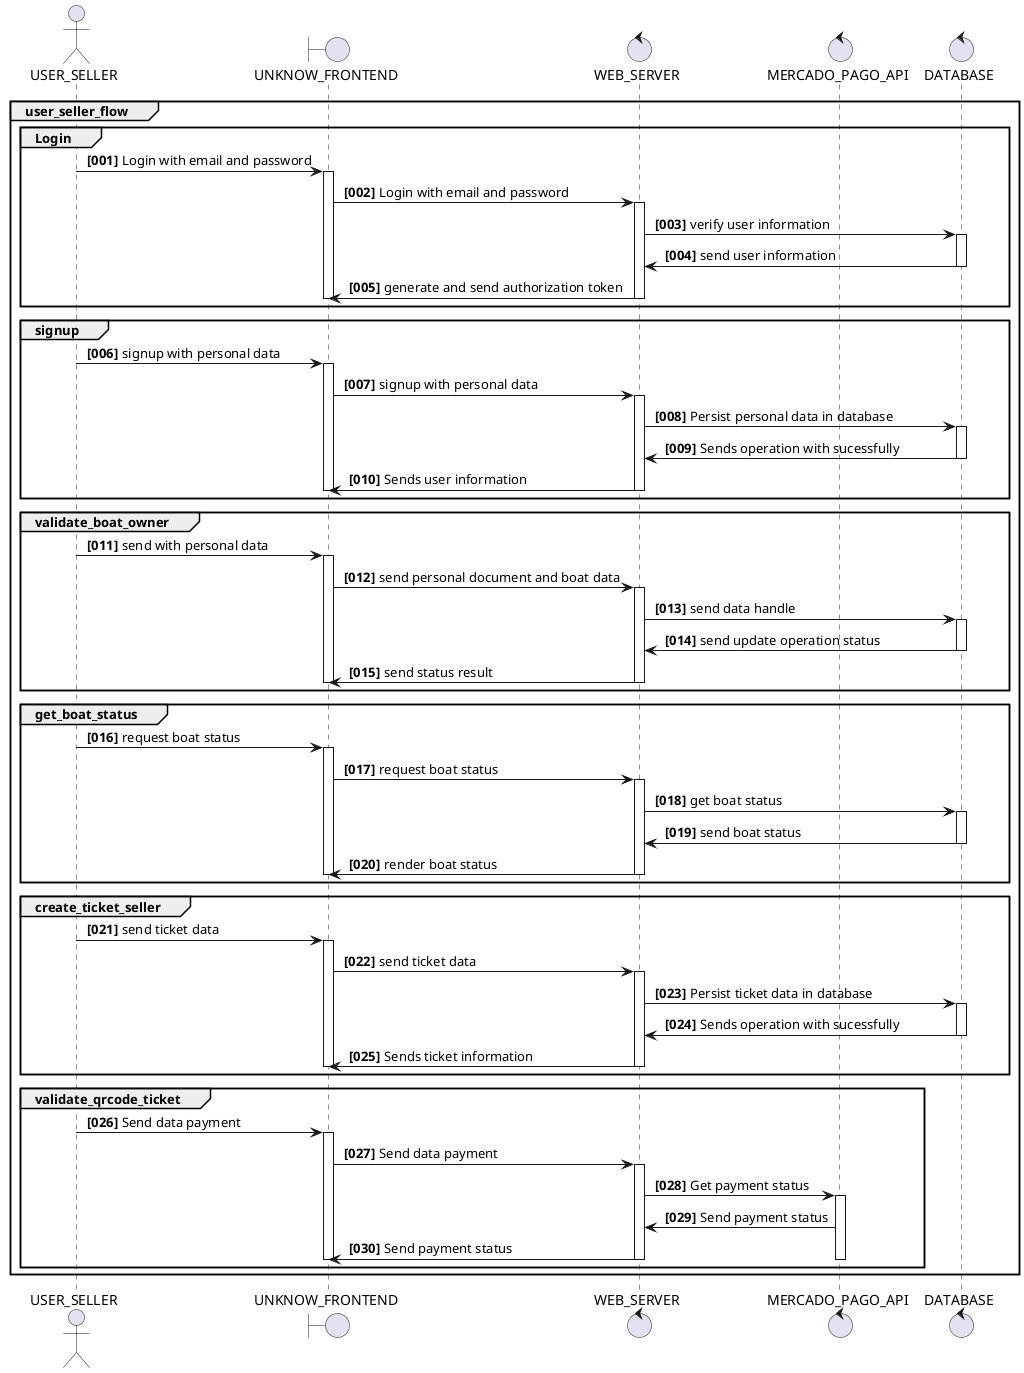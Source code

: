 @startuml

actor USER_SELLER

boundary UNKNOW_FRONTEND

control WEB_SERVER
control MERCADO_PAGO_API
control DATABASE

autonumber "<b> [000]"


/'
 USER_SELLER Flow ->
'/

group user_seller_flow

  group Login
      USER_SELLER -> UNKNOW_FRONTEND: Login with email and password
      activate UNKNOW_FRONTEND
      UNKNOW_FRONTEND -> WEB_SERVER: Login with email and password
      activate WEB_SERVER
      WEB_SERVER -> DATABASE: verify user information
      activate DATABASE
      DATABASE -> WEB_SERVER: send user information
      deactivate DATABASE
      WEB_SERVER -> UNKNOW_FRONTEND: generate and send authorization token
      deactivate UNKNOW_FRONTEND
      deactivate WEB_SERVER
  end

  group signup
      USER_SELLER -> UNKNOW_FRONTEND: signup with personal data
      activate UNKNOW_FRONTEND
      UNKNOW_FRONTEND -> WEB_SERVER: signup with personal data
      activate WEB_SERVER
      WEB_SERVER -> DATABASE: Persist personal data in database
      activate DATABASE
      DATABASE -> WEB_SERVER: Sends operation with sucessfully
      deactivate DATABASE
      WEB_SERVER -> UNKNOW_FRONTEND: Sends user information
      deactivate UNKNOW_FRONTEND
      deactivate WEB_SERVER

      /'
        Should persist following data in database:
        BodyRequest {
          email: string,
          firstName: string,
          lastName: string,,
          cpf: number,
          phoneNumber?: number, 
          birthdate: string,
          gender?: string,
          address{
            postalCode: string,
            complement: string,
            state: string,
            city: string,
            number: string,
            neighborhood: string,
            street: string,
          } 
        }

      '/
  end

  group validate_boat_owner
    USER_SELLER -> UNKNOW_FRONTEND: send with personal data
    activate UNKNOW_FRONTEND
    UNKNOW_FRONTEND -> WEB_SERVER: send personal document and boat data
    activate WEB_SERVER
    WEB_SERVER -> DATABASE: send data handle
    activate DATABASE
    DATABASE -> WEB_SERVER: send update operation status
    deactivate DATABASE
    WEB_SERVER -> UNKNOW_FRONTEND: send status result
    deactivate WEB_SERVER
    deactivate UNKNOW_FRONTEND

     /'
        Should persist following data in database:
        BodyRequest {
          CNPJ: string;
          document:{
            Type: 'RG'|'CNH';
            Front: 'string';
            Back: 'string';
            Selfie: 'string';
          },
          boat{
            IMO: number;
            name: string;
            subscription: string;
            flag: 'type UF';
          },
        }

      '/
  end

  group get_boat_status
    USER_SELLER -> UNKNOW_FRONTEND: request boat status
    activate UNKNOW_FRONTEND
    UNKNOW_FRONTEND -> WEB_SERVER: request boat status
    activate WEB_SERVER
    WEB_SERVER -> DATABASE: get boat status
    activate DATABASE
    DATABASE -> WEB_SERVER: send boat status
    deactivate DATABASE
    WEB_SERVER -> UNKNOW_FRONTEND: render boat status
    deactivate WEB_SERVER
    deactivate UNKNOW_FRONTEND

  end

  /'
    group add_method_payment
      USER_SELLER -> UNKNOW_FRONTEND: payment information 
      activate UNKNOW_FRONTEND 
      UNKNOW_FRONTEND -> WEB_SERVER: payment information  
      activate WEB_SERVER
      WEB_SERVER -> DATABASE: Persist payment information in the database 
      activate DATABASE
      DATABASE -> WEB_SERVER: send update operation status
      deactivate DATABASE
      WEB_SERVER -> UNKNOW_FRONTEND: Sends operation with sucessfully
      deactivate WEB_SERVER
      deactivate UNKNOW_FRONTEND

    end
  '/
  
  group create_ticket_seller
    USER_SELLER -> UNKNOW_FRONTEND: send ticket data
    activate UNKNOW_FRONTEND
    UNKNOW_FRONTEND -> WEB_SERVER: send ticket data
    activate WEB_SERVER
    WEB_SERVER -> DATABASE: Persist ticket data in database
    activate DATABASE
    DATABASE -> WEB_SERVER: Sends operation with sucessfully
    deactivate DATABASE
    WEB_SERVER -> UNKNOW_FRONTEND: Sends ticket information
    deactivate WEB_SERVER
    deactivate UNKNOW_FRONTEND

     /'
        Should persist following data in database:
        BodyRequest {
          acomodacao_nome: string;
          cidade_destino: string;
          cidade_origem: string;
          dt_chegada: date;
          dt_modificacao: date;
          dt_registro: date;
          dt_saida: date;
          embarcacao_nome: string;
          embarcacao_telefone: number;
          imagem_url: string;
          quantidade_restante: number;
          valor_alimentacao: number;
          valor_transporte: number;
        }
      '/

  end

  group validate_qrcode_ticket
    USER_SELLER -> UNKNOW_FRONTEND: Send data payment
    activate UNKNOW_FRONTEND
    UNKNOW_FRONTEND -> WEB_SERVER: Send data payment
    activate WEB_SERVER
    WEB_SERVER -> MERCADO_PAGO_API: Get payment status
    activate MERCADO_PAGO_API
    MERCADO_PAGO_API -> WEB_SERVER: Send payment status
    WEB_SERVER -> UNKNOW_FRONTEND:  Send payment status
    deactivate WEB_SERVER
    deactivate UNKNOW_FRONTEND
    deactivate MERCADO_PAGO_API
  end
end


@enduml



